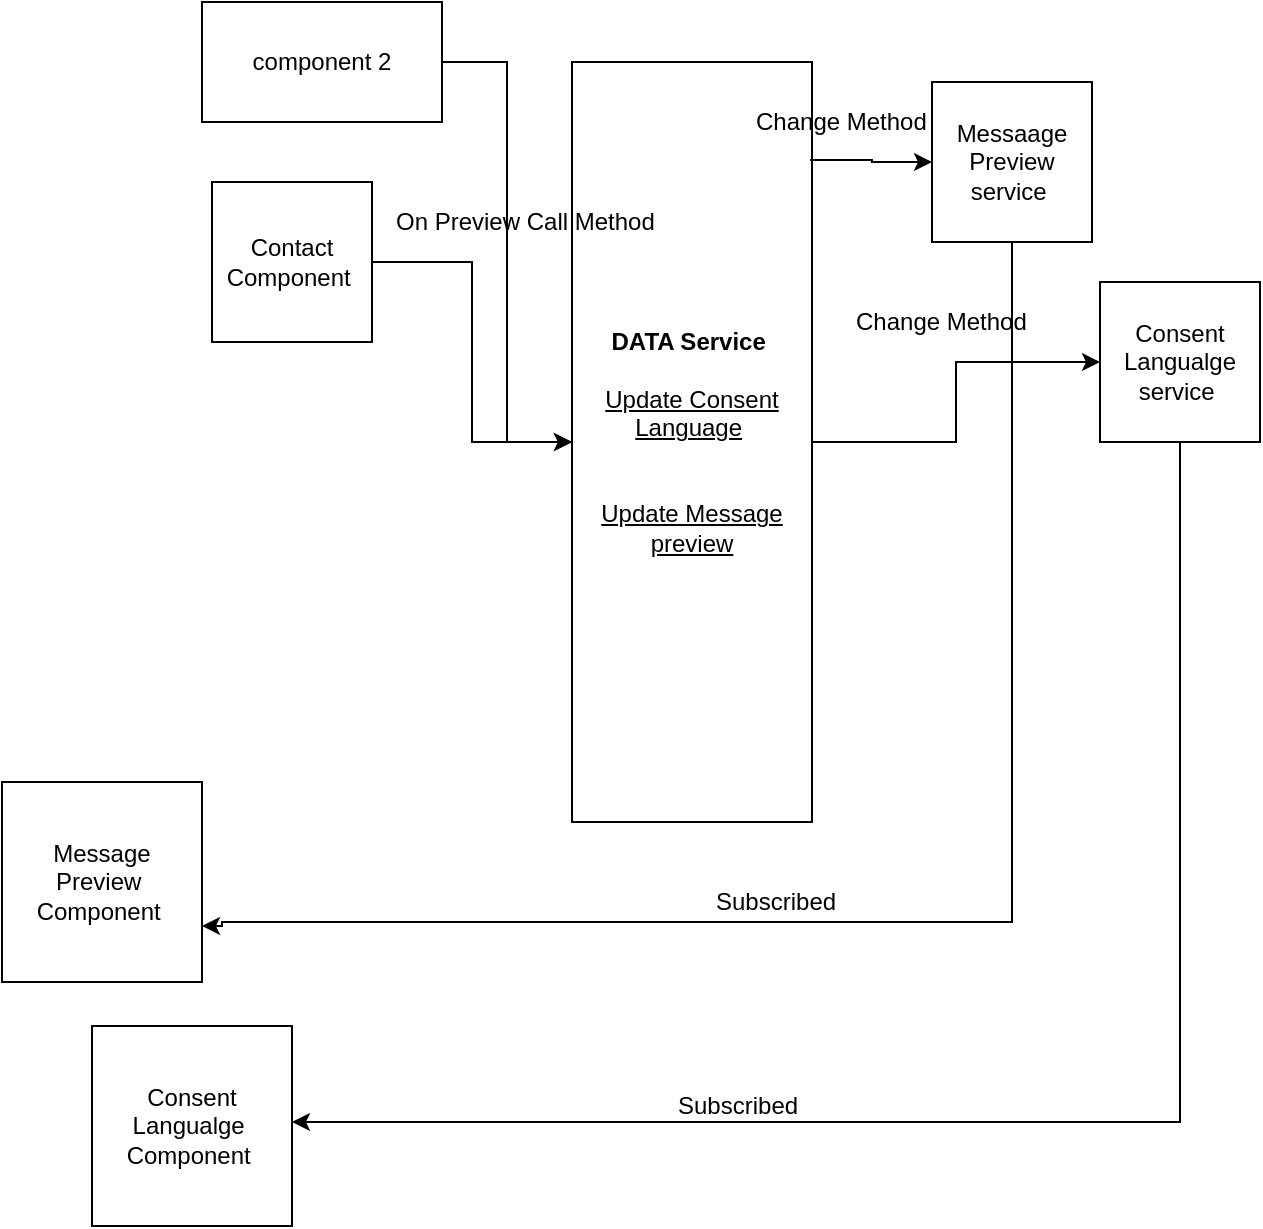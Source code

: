 <mxfile version="12.1.0" type="github" pages="1"><diagram id="BwVWvs10uG-yALWWj4Y5" name="Page-1"><mxGraphModel dx="1186" dy="694" grid="1" gridSize="10" guides="1" tooltips="1" connect="1" arrows="1" fold="1" page="1" pageScale="1" pageWidth="850" pageHeight="1100" math="0" shadow="0"><root><mxCell id="0"/><mxCell id="1" parent="0"/><mxCell id="zpn81a9kEGdHAy3BmQTH-6" style="edgeStyle=orthogonalEdgeStyle;rounded=0;orthogonalLoop=1;jettySize=auto;html=1;exitX=0.5;exitY=1;exitDx=0;exitDy=0;" edge="1" parent="1" source="zpn81a9kEGdHAy3BmQTH-5" target="zpn81a9kEGdHAy3BmQTH-1"><mxGeometry relative="1" as="geometry"><Array as="points"><mxPoint x="710" y="590"/><mxPoint x="315" y="590"/></Array></mxGeometry></mxCell><mxCell id="zpn81a9kEGdHAy3BmQTH-1" value="Consent Langualge&amp;nbsp;&lt;br&gt;Component&amp;nbsp;" style="whiteSpace=wrap;html=1;aspect=fixed;" vertex="1" parent="1"><mxGeometry x="200" y="542" width="100" height="100" as="geometry"/></mxCell><mxCell id="zpn81a9kEGdHAy3BmQTH-9" style="edgeStyle=orthogonalEdgeStyle;rounded=0;orthogonalLoop=1;jettySize=auto;html=1;entryX=0;entryY=0.5;entryDx=0;entryDy=0;" edge="1" parent="1" source="zpn81a9kEGdHAy3BmQTH-3" target="zpn81a9kEGdHAy3BmQTH-4"><mxGeometry relative="1" as="geometry"/></mxCell><mxCell id="zpn81a9kEGdHAy3BmQTH-3" value="Contact Component&amp;nbsp;" style="whiteSpace=wrap;html=1;aspect=fixed;" vertex="1" parent="1"><mxGeometry x="260" y="120" width="80" height="80" as="geometry"/></mxCell><mxCell id="zpn81a9kEGdHAy3BmQTH-11" style="edgeStyle=orthogonalEdgeStyle;rounded=0;orthogonalLoop=1;jettySize=auto;html=1;entryX=0;entryY=0.5;entryDx=0;entryDy=0;" edge="1" parent="1" source="zpn81a9kEGdHAy3BmQTH-4" target="zpn81a9kEGdHAy3BmQTH-5"><mxGeometry relative="1" as="geometry"/></mxCell><mxCell id="zpn81a9kEGdHAy3BmQTH-4" value="&lt;b&gt;DATA Service&lt;/b&gt;&amp;nbsp;&lt;br&gt;&lt;br&gt;&lt;u&gt;Update Consent Language&lt;/u&gt;&amp;nbsp;&lt;br&gt;&lt;br&gt;&lt;br&gt;&lt;u&gt;Update Message preview&lt;/u&gt;" style="rounded=0;whiteSpace=wrap;html=1;" vertex="1" parent="1"><mxGeometry x="440" y="60" width="120" height="380" as="geometry"/></mxCell><mxCell id="zpn81a9kEGdHAy3BmQTH-5" value="Consent Langualge&lt;br&gt;service&amp;nbsp;" style="whiteSpace=wrap;html=1;aspect=fixed;" vertex="1" parent="1"><mxGeometry x="704" y="170" width="80" height="80" as="geometry"/></mxCell><mxCell id="zpn81a9kEGdHAy3BmQTH-8" value="Subscribed&amp;nbsp;" style="text;html=1;resizable=0;points=[];autosize=1;align=left;verticalAlign=top;spacingTop=-4;" vertex="1" parent="1"><mxGeometry x="491" y="572" width="80" height="20" as="geometry"/></mxCell><mxCell id="zpn81a9kEGdHAy3BmQTH-10" value="On Preview Call Method&amp;nbsp;" style="text;html=1;resizable=0;points=[];autosize=1;align=left;verticalAlign=top;spacingTop=-4;" vertex="1" parent="1"><mxGeometry x="350" y="130" width="150" height="20" as="geometry"/></mxCell><mxCell id="zpn81a9kEGdHAy3BmQTH-13" style="edgeStyle=orthogonalEdgeStyle;rounded=0;orthogonalLoop=1;jettySize=auto;html=1;entryX=0;entryY=0.5;entryDx=0;entryDy=0;" edge="1" parent="1" source="zpn81a9kEGdHAy3BmQTH-12" target="zpn81a9kEGdHAy3BmQTH-4"><mxGeometry relative="1" as="geometry"/></mxCell><mxCell id="zpn81a9kEGdHAy3BmQTH-12" value="component 2" style="rounded=0;whiteSpace=wrap;html=1;" vertex="1" parent="1"><mxGeometry x="255" y="30" width="120" height="60" as="geometry"/></mxCell><mxCell id="zpn81a9kEGdHAy3BmQTH-14" value="Change Method" style="text;html=1;resizable=0;points=[];autosize=1;align=left;verticalAlign=top;spacingTop=-4;" vertex="1" parent="1"><mxGeometry x="580" y="180" width="100" height="20" as="geometry"/></mxCell><mxCell id="zpn81a9kEGdHAy3BmQTH-15" value="Messaage Preview&lt;br&gt;service&amp;nbsp;" style="whiteSpace=wrap;html=1;aspect=fixed;" vertex="1" parent="1"><mxGeometry x="620" y="70" width="80" height="80" as="geometry"/></mxCell><mxCell id="zpn81a9kEGdHAy3BmQTH-16" style="edgeStyle=orthogonalEdgeStyle;rounded=0;orthogonalLoop=1;jettySize=auto;html=1;exitX=0.5;exitY=1;exitDx=0;exitDy=0;" edge="1" source="zpn81a9kEGdHAy3BmQTH-15" target="zpn81a9kEGdHAy3BmQTH-19" parent="1"><mxGeometry relative="1" as="geometry"><Array as="points"><mxPoint x="660" y="490"/><mxPoint x="265" y="490"/><mxPoint x="265" y="492"/></Array></mxGeometry></mxCell><mxCell id="zpn81a9kEGdHAy3BmQTH-17" style="edgeStyle=orthogonalEdgeStyle;rounded=0;orthogonalLoop=1;jettySize=auto;html=1;entryX=0;entryY=0.5;entryDx=0;entryDy=0;exitX=0.992;exitY=0.129;exitDx=0;exitDy=0;exitPerimeter=0;" edge="1" target="zpn81a9kEGdHAy3BmQTH-15" parent="1" source="zpn81a9kEGdHAy3BmQTH-4"><mxGeometry relative="1" as="geometry"><mxPoint x="510" y="150" as="sourcePoint"/></mxGeometry></mxCell><mxCell id="zpn81a9kEGdHAy3BmQTH-18" value="Change Method" style="text;html=1;resizable=0;points=[];autosize=1;align=left;verticalAlign=top;spacingTop=-4;" vertex="1" parent="1"><mxGeometry x="530" y="80" width="100" height="20" as="geometry"/></mxCell><mxCell id="zpn81a9kEGdHAy3BmQTH-19" value="Message Preview&amp;nbsp;&lt;br&gt;Component&amp;nbsp;" style="whiteSpace=wrap;html=1;aspect=fixed;" vertex="1" parent="1"><mxGeometry x="155" y="420" width="100" height="100" as="geometry"/></mxCell><mxCell id="zpn81a9kEGdHAy3BmQTH-20" value="Subscribed&amp;nbsp;" style="text;html=1;resizable=0;points=[];autosize=1;align=left;verticalAlign=top;spacingTop=-4;" vertex="1" parent="1"><mxGeometry x="510" y="470" width="80" height="20" as="geometry"/></mxCell></root></mxGraphModel></diagram></mxfile>
